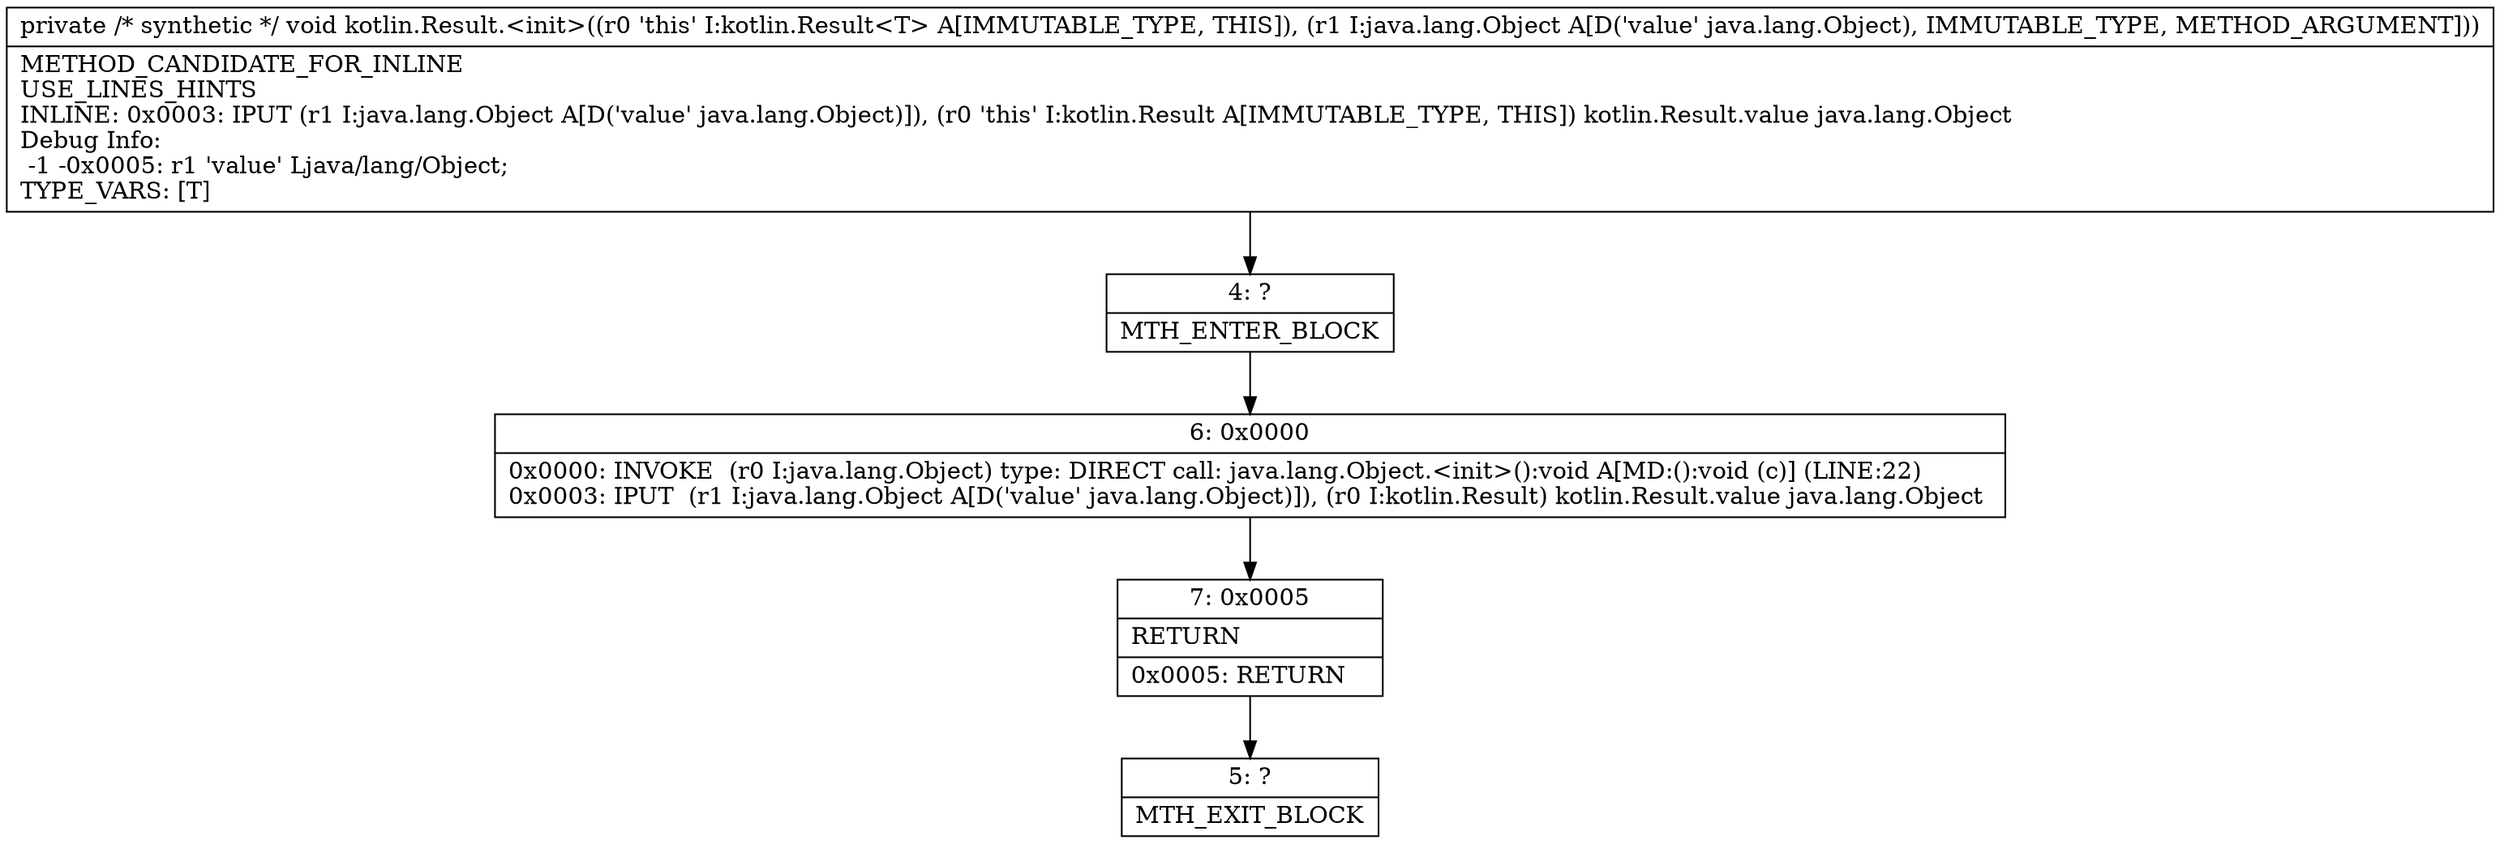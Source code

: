 digraph "CFG forkotlin.Result.\<init\>(Ljava\/lang\/Object;)V" {
Node_4 [shape=record,label="{4\:\ ?|MTH_ENTER_BLOCK\l}"];
Node_6 [shape=record,label="{6\:\ 0x0000|0x0000: INVOKE  (r0 I:java.lang.Object) type: DIRECT call: java.lang.Object.\<init\>():void A[MD:():void (c)] (LINE:22)\l0x0003: IPUT  (r1 I:java.lang.Object A[D('value' java.lang.Object)]), (r0 I:kotlin.Result) kotlin.Result.value java.lang.Object \l}"];
Node_7 [shape=record,label="{7\:\ 0x0005|RETURN\l|0x0005: RETURN   \l}"];
Node_5 [shape=record,label="{5\:\ ?|MTH_EXIT_BLOCK\l}"];
MethodNode[shape=record,label="{private \/* synthetic *\/ void kotlin.Result.\<init\>((r0 'this' I:kotlin.Result\<T\> A[IMMUTABLE_TYPE, THIS]), (r1 I:java.lang.Object A[D('value' java.lang.Object), IMMUTABLE_TYPE, METHOD_ARGUMENT]))  | METHOD_CANDIDATE_FOR_INLINE\lUSE_LINES_HINTS\lINLINE: 0x0003: IPUT  (r1 I:java.lang.Object A[D('value' java.lang.Object)]), (r0 'this' I:kotlin.Result A[IMMUTABLE_TYPE, THIS]) kotlin.Result.value java.lang.Object\lDebug Info:\l  \-1 \-0x0005: r1 'value' Ljava\/lang\/Object;\lTYPE_VARS: [T]\l}"];
MethodNode -> Node_4;Node_4 -> Node_6;
Node_6 -> Node_7;
Node_7 -> Node_5;
}

